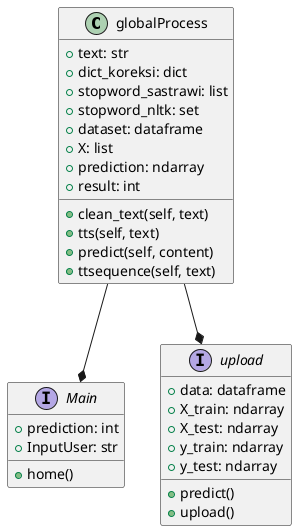 @startuml "Class Diagram"
class globalProcess{
    + text: str
    + dict_koreksi: dict
    + stopword_sastrawi: list
    + stopword_nltk: set
    + dataset: dataframe
    + X: list
    + prediction: ndarray
    + result: int
    + clean_text(self, text)
    + tts(self, text)
    + predict(self, content)
    + ttsequence(self, text)
}

interface Main{
    + prediction: int
    + InputUser: str
    + home()
}

interface upload{
    + data: dataframe
    + X_train: ndarray
    + X_test: ndarray
    + y_train: ndarray
    + y_test: ndarray
    + predict()
    + upload()
}

globalProcess --* Main
globalProcess --*upload
@enduml